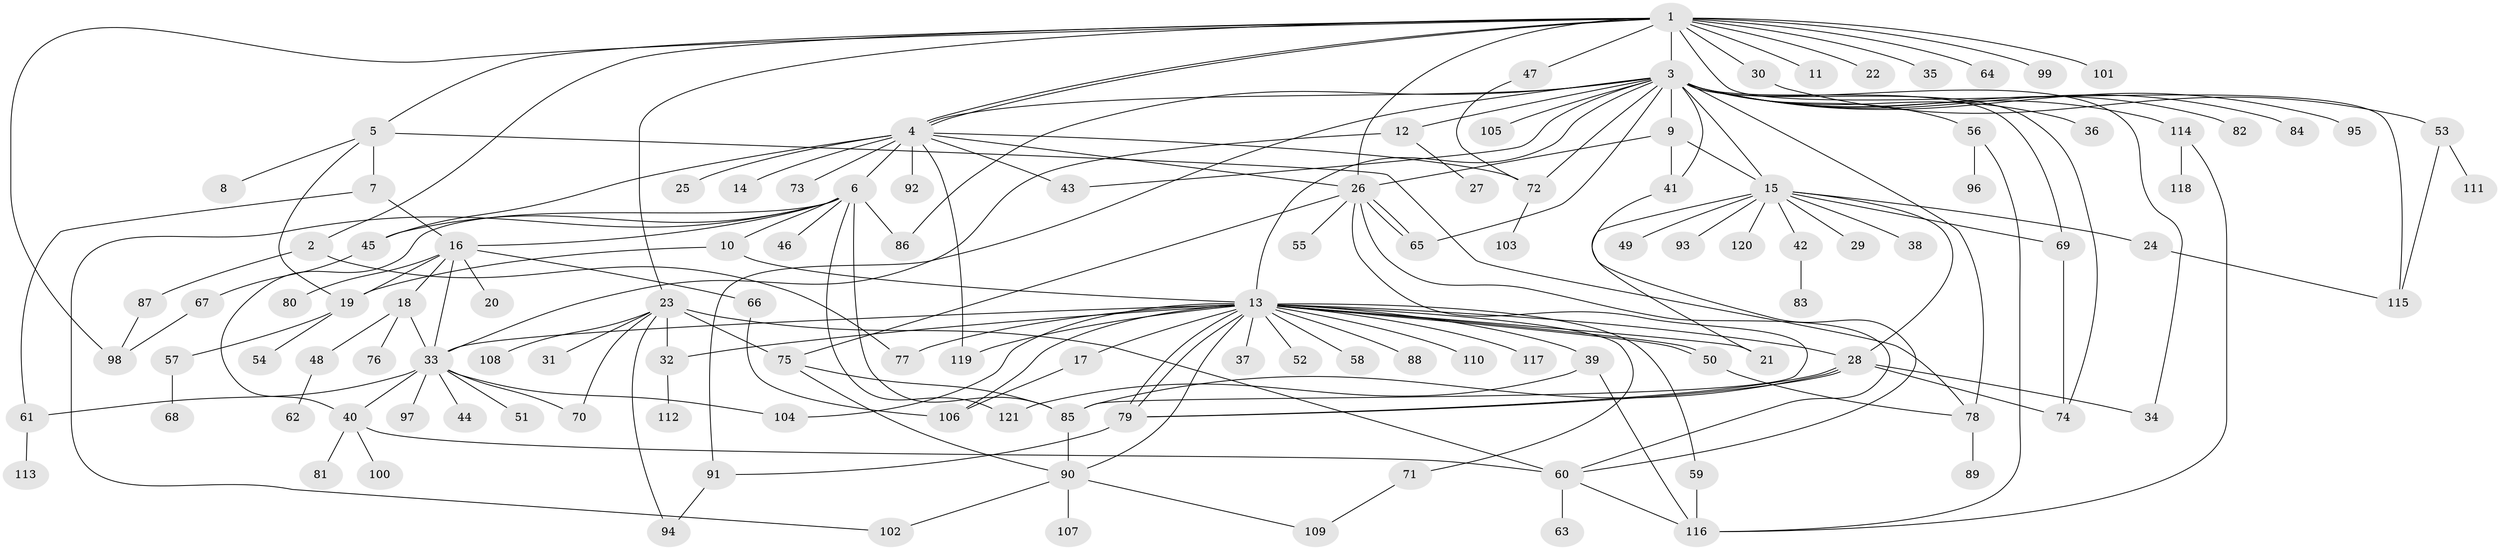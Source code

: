 // Generated by graph-tools (version 1.1) at 2025/49/03/09/25 03:49:46]
// undirected, 121 vertices, 183 edges
graph export_dot {
graph [start="1"]
  node [color=gray90,style=filled];
  1;
  2;
  3;
  4;
  5;
  6;
  7;
  8;
  9;
  10;
  11;
  12;
  13;
  14;
  15;
  16;
  17;
  18;
  19;
  20;
  21;
  22;
  23;
  24;
  25;
  26;
  27;
  28;
  29;
  30;
  31;
  32;
  33;
  34;
  35;
  36;
  37;
  38;
  39;
  40;
  41;
  42;
  43;
  44;
  45;
  46;
  47;
  48;
  49;
  50;
  51;
  52;
  53;
  54;
  55;
  56;
  57;
  58;
  59;
  60;
  61;
  62;
  63;
  64;
  65;
  66;
  67;
  68;
  69;
  70;
  71;
  72;
  73;
  74;
  75;
  76;
  77;
  78;
  79;
  80;
  81;
  82;
  83;
  84;
  85;
  86;
  87;
  88;
  89;
  90;
  91;
  92;
  93;
  94;
  95;
  96;
  97;
  98;
  99;
  100;
  101;
  102;
  103;
  104;
  105;
  106;
  107;
  108;
  109;
  110;
  111;
  112;
  113;
  114;
  115;
  116;
  117;
  118;
  119;
  120;
  121;
  1 -- 2;
  1 -- 3;
  1 -- 4;
  1 -- 4;
  1 -- 5;
  1 -- 11;
  1 -- 22;
  1 -- 23;
  1 -- 26;
  1 -- 30;
  1 -- 35;
  1 -- 47;
  1 -- 64;
  1 -- 98;
  1 -- 99;
  1 -- 101;
  1 -- 115;
  2 -- 77;
  2 -- 87;
  3 -- 4;
  3 -- 9;
  3 -- 12;
  3 -- 13;
  3 -- 15;
  3 -- 34;
  3 -- 36;
  3 -- 41;
  3 -- 43;
  3 -- 56;
  3 -- 65;
  3 -- 69;
  3 -- 72;
  3 -- 74;
  3 -- 78;
  3 -- 82;
  3 -- 84;
  3 -- 86;
  3 -- 91;
  3 -- 95;
  3 -- 105;
  3 -- 114;
  4 -- 6;
  4 -- 14;
  4 -- 25;
  4 -- 26;
  4 -- 43;
  4 -- 45;
  4 -- 72;
  4 -- 73;
  4 -- 92;
  4 -- 119;
  5 -- 7;
  5 -- 8;
  5 -- 19;
  5 -- 78;
  6 -- 10;
  6 -- 16;
  6 -- 40;
  6 -- 45;
  6 -- 46;
  6 -- 85;
  6 -- 86;
  6 -- 102;
  6 -- 121;
  7 -- 16;
  7 -- 61;
  9 -- 15;
  9 -- 26;
  9 -- 41;
  10 -- 13;
  10 -- 19;
  12 -- 27;
  12 -- 33;
  13 -- 17;
  13 -- 21;
  13 -- 28;
  13 -- 32;
  13 -- 33;
  13 -- 37;
  13 -- 39;
  13 -- 50;
  13 -- 50;
  13 -- 52;
  13 -- 58;
  13 -- 59;
  13 -- 71;
  13 -- 77;
  13 -- 79;
  13 -- 79;
  13 -- 88;
  13 -- 90;
  13 -- 104;
  13 -- 106;
  13 -- 110;
  13 -- 117;
  13 -- 119;
  15 -- 21;
  15 -- 24;
  15 -- 28;
  15 -- 29;
  15 -- 38;
  15 -- 42;
  15 -- 49;
  15 -- 69;
  15 -- 93;
  15 -- 120;
  16 -- 18;
  16 -- 19;
  16 -- 20;
  16 -- 33;
  16 -- 66;
  16 -- 80;
  17 -- 106;
  18 -- 33;
  18 -- 48;
  18 -- 76;
  19 -- 54;
  19 -- 57;
  23 -- 31;
  23 -- 32;
  23 -- 60;
  23 -- 70;
  23 -- 75;
  23 -- 94;
  23 -- 108;
  24 -- 115;
  26 -- 55;
  26 -- 60;
  26 -- 65;
  26 -- 65;
  26 -- 75;
  26 -- 85;
  28 -- 34;
  28 -- 74;
  28 -- 79;
  28 -- 79;
  28 -- 85;
  30 -- 53;
  32 -- 112;
  33 -- 40;
  33 -- 44;
  33 -- 51;
  33 -- 61;
  33 -- 70;
  33 -- 97;
  33 -- 104;
  39 -- 116;
  39 -- 121;
  40 -- 60;
  40 -- 81;
  40 -- 100;
  41 -- 60;
  42 -- 83;
  45 -- 67;
  47 -- 72;
  48 -- 62;
  50 -- 78;
  53 -- 111;
  53 -- 115;
  56 -- 96;
  56 -- 116;
  57 -- 68;
  59 -- 116;
  60 -- 63;
  60 -- 116;
  61 -- 113;
  66 -- 106;
  67 -- 98;
  69 -- 74;
  71 -- 109;
  72 -- 103;
  75 -- 85;
  75 -- 90;
  78 -- 89;
  79 -- 91;
  85 -- 90;
  87 -- 98;
  90 -- 102;
  90 -- 107;
  90 -- 109;
  91 -- 94;
  114 -- 116;
  114 -- 118;
}
